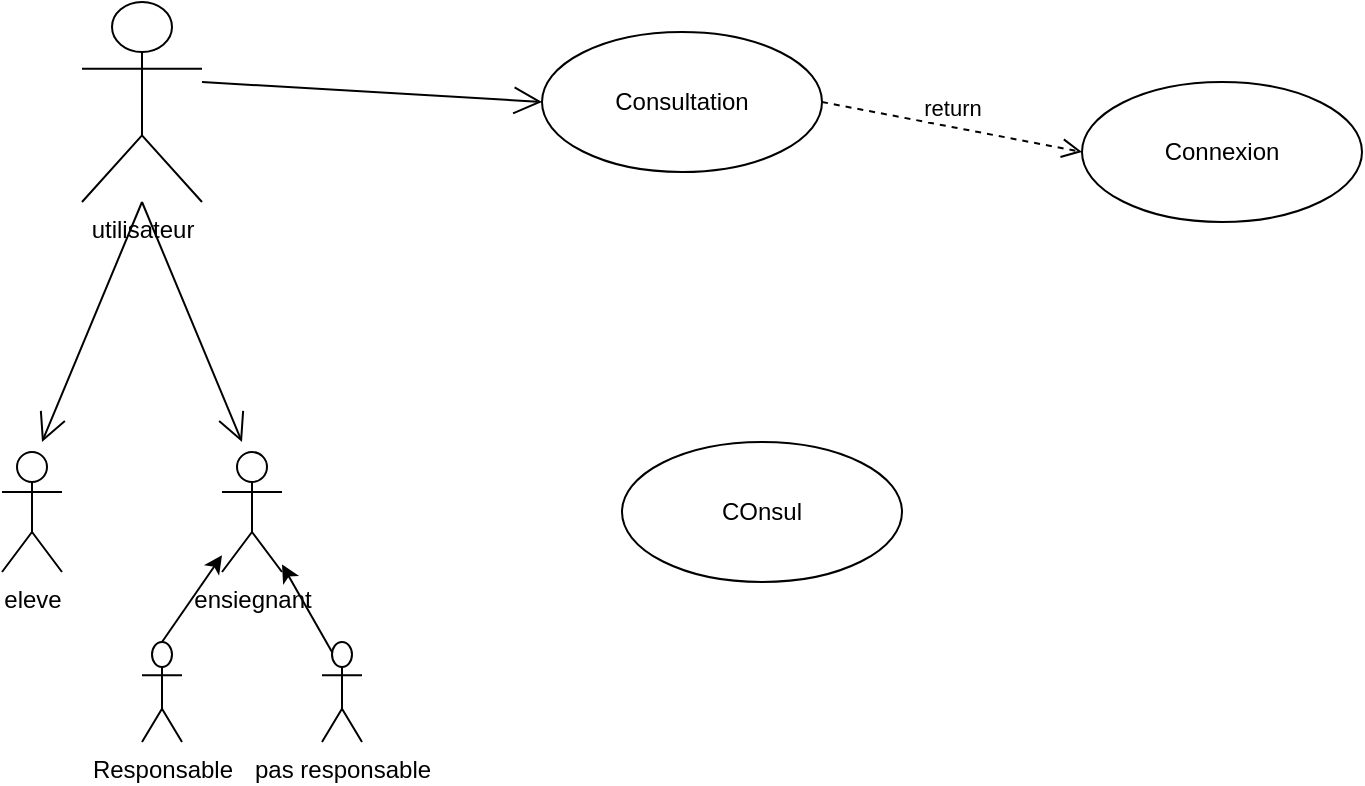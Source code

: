 <mxfile>
    <diagram id="mPCLn1lOrfZ8IHhCBl4S" name="Page-1">
        <mxGraphModel dx="890" dy="668" grid="1" gridSize="10" guides="1" tooltips="1" connect="1" arrows="1" fold="1" page="1" pageScale="1" pageWidth="850" pageHeight="1100" math="0" shadow="0">
            <root>
                <mxCell id="0"/>
                <mxCell id="1" parent="0"/>
                <mxCell id="2" value="utilisateur&lt;br&gt;" style="shape=umlActor;verticalLabelPosition=bottom;verticalAlign=top;html=1;" vertex="1" parent="1">
                    <mxGeometry x="80" y="90" width="60" height="100" as="geometry"/>
                </mxCell>
                <mxCell id="3" value="Connexion" style="ellipse;whiteSpace=wrap;html=1;" vertex="1" parent="1">
                    <mxGeometry x="580" y="130" width="140" height="70" as="geometry"/>
                </mxCell>
                <mxCell id="5" value="Consultation" style="ellipse;whiteSpace=wrap;html=1;direction=east;" vertex="1" parent="1">
                    <mxGeometry x="310" y="105" width="140" height="70" as="geometry"/>
                </mxCell>
                <mxCell id="6" value="eleve&lt;br&gt;" style="shape=umlActor;verticalLabelPosition=bottom;verticalAlign=top;html=1;" vertex="1" parent="1">
                    <mxGeometry x="40" y="315" width="30" height="60" as="geometry"/>
                </mxCell>
                <mxCell id="7" value="ensiegnant&lt;br&gt;" style="shape=umlActor;verticalLabelPosition=bottom;verticalAlign=top;html=1;" vertex="1" parent="1">
                    <mxGeometry x="150" y="315" width="30" height="60" as="geometry"/>
                </mxCell>
                <mxCell id="8" value="" style="endArrow=open;endFill=1;endSize=12;html=1;entryX=0;entryY=0.5;entryDx=0;entryDy=0;" edge="1" parent="1" target="5">
                    <mxGeometry width="160" relative="1" as="geometry">
                        <mxPoint x="140" y="130" as="sourcePoint"/>
                        <mxPoint x="300" y="130" as="targetPoint"/>
                    </mxGeometry>
                </mxCell>
                <mxCell id="9" value="" style="endArrow=open;endFill=1;endSize=12;html=1;" edge="1" parent="1">
                    <mxGeometry width="160" relative="1" as="geometry">
                        <mxPoint x="110" y="190" as="sourcePoint"/>
                        <mxPoint x="160" y="310" as="targetPoint"/>
                    </mxGeometry>
                </mxCell>
                <mxCell id="10" value="" style="endArrow=open;endFill=1;endSize=12;html=1;" edge="1" parent="1">
                    <mxGeometry width="160" relative="1" as="geometry">
                        <mxPoint x="110" y="190" as="sourcePoint"/>
                        <mxPoint x="60" y="310" as="targetPoint"/>
                    </mxGeometry>
                </mxCell>
                <mxCell id="19" style="edgeStyle=none;html=1;exitX=0.5;exitY=0;exitDx=0;exitDy=0;exitPerimeter=0;" edge="1" parent="1" source="13" target="7">
                    <mxGeometry relative="1" as="geometry"/>
                </mxCell>
                <mxCell id="13" value="Responsable&lt;br&gt;" style="shape=umlActor;verticalLabelPosition=bottom;verticalAlign=top;html=1;" vertex="1" parent="1">
                    <mxGeometry x="110" y="410" width="20" height="50" as="geometry"/>
                </mxCell>
                <mxCell id="20" style="edgeStyle=none;html=1;exitX=0.25;exitY=0.1;exitDx=0;exitDy=0;exitPerimeter=0;" edge="1" parent="1" source="14" target="7">
                    <mxGeometry relative="1" as="geometry"/>
                </mxCell>
                <mxCell id="14" value="pas responsable&lt;br&gt;" style="shape=umlActor;verticalLabelPosition=bottom;verticalAlign=top;html=1;" vertex="1" parent="1">
                    <mxGeometry x="200" y="410" width="20" height="50" as="geometry"/>
                </mxCell>
                <mxCell id="31" value="COnsul" style="ellipse;whiteSpace=wrap;html=1;" vertex="1" parent="1">
                    <mxGeometry x="350" y="310" width="140" height="70" as="geometry"/>
                </mxCell>
                <mxCell id="38" value="return" style="html=1;verticalAlign=bottom;endArrow=open;dashed=1;endSize=8;exitX=1;exitY=0.5;exitDx=0;exitDy=0;entryX=0;entryY=0.5;entryDx=0;entryDy=0;" edge="1" parent="1" source="5" target="3">
                    <mxGeometry relative="1" as="geometry">
                        <mxPoint x="520" y="200" as="sourcePoint"/>
                        <mxPoint x="440" y="200" as="targetPoint"/>
                    </mxGeometry>
                </mxCell>
            </root>
        </mxGraphModel>
    </diagram>
</mxfile>